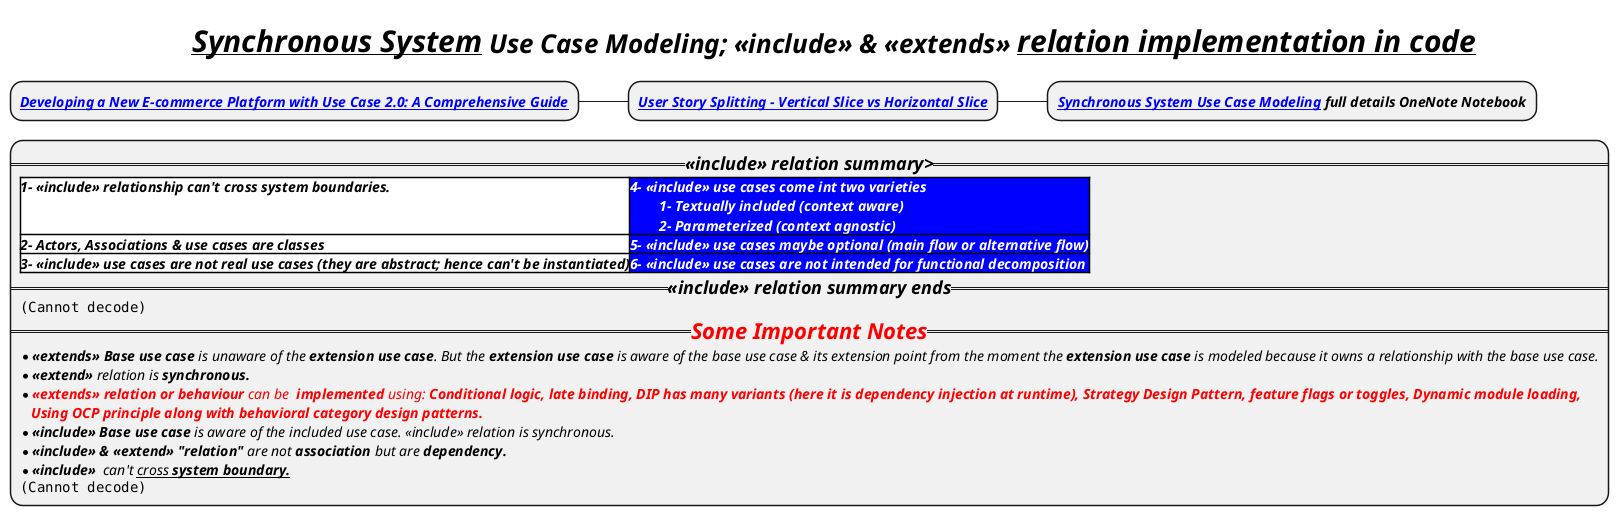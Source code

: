 @startmindmap
title =<b><i><u>Synchronous System</u> Use Case Modeling; <<include>> & <<extends>> <u>relation implementation in code
* <b><i>[[https://guides.visual-paradigm.com/developing-a-new-e-commerce-platform-with-use-case-2-0-a-comprehensive-guide/ Developing a New E-commerce Platform with Use Case 2.0: A Comprehensive Guide]]
** <b><i>[[https://www.visual-paradigm.com/scrum/user-story-splitting-vertical-slice-vs-horizontal-slice/ User Story Splitting - Vertical Slice vs Horizontal Slice]]
*** <b><i>[[docs/3-programming-languages/Venkat-Subramaniam/synchronous-system-use-case-modeling-full-details.puml Synchronous System Use Case Modeling]] full details OneNote Notebook
*:==<size:18><i><b><<include>> relation summary>==
|<#white><size:14><i><b>1- <<include>> relationship can't cross system boundaries.|<#blue><size:14><i><b><color #white>4- <<include>> use cases come int two varieties\n<size:14><i><b><color #white>\t1- Textually included (context aware)\n<size:14><i><b><color #white>\t2- Parameterized (context agnostic)|
|<#white><size:14><i><b>2- Actors, Associations & use cases are classes |<#blue><size:14><i><b><color #white>5- <<include>> use cases maybe optional (main flow or alternative flow)|
|<#white><size:14><i><b>3- <<include>> use cases are not real use cases (they are abstract; hence can't be instantiated)|<#blue><size:14><i><b><color #white>6- <<include>> use cases are not intended for functional decomposition|
==<size:18><i><b><<include>> relation summary ends==
<img:images/img_171.png{scale=.99}>
==<i><size:22><color #red><b>Some Important Notes==
*<i><size:14>**<<extends>>** **Base use case** is unaware of the **extension use case**. But the **extension use case** is aware of the base use case & its extension point from the moment the **extension use case** is modeled because it owns a relationship with the base use case.
*<i><size:14>**<<extend>>** relation is <b>synchronous.
*<i><size:14><color #red>**<<extends>> relation or behaviour** can be  **implemented** using: <b>Conditional logic, late binding, DIP has many variants (here it is dependency injection at runtime), Strategy Design Pattern, feature flags or toggles, Dynamic module loading,
<i><size:14><color #red><b>   Using OCP principle along with behavioral category design patterns.
*<i><size:14>**<<include>>** **Base use case** is aware of the included use case. <<include>> relation is synchronous.
*<i><size:14>**<<include>> & <<extend>> "relation"** are not **association** but are <b>dependency.
*<i><size:14>**<<include>>**  can't <u>cross <b>system boundary.
<img:images/img_173.png>;
@endmindmap
